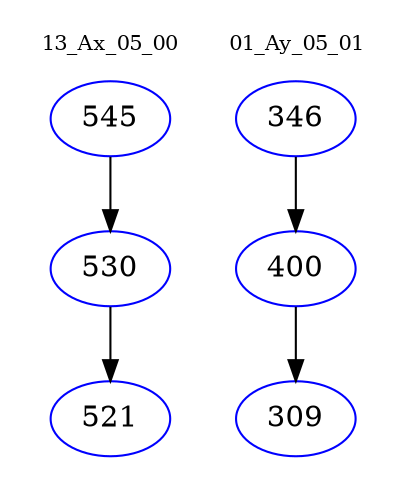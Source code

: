 digraph{
subgraph cluster_0 {
color = white
label = "13_Ax_05_00";
fontsize=10;
T0_545 [label="545", color="blue"]
T0_545 -> T0_530 [color="black"]
T0_530 [label="530", color="blue"]
T0_530 -> T0_521 [color="black"]
T0_521 [label="521", color="blue"]
}
subgraph cluster_1 {
color = white
label = "01_Ay_05_01";
fontsize=10;
T1_346 [label="346", color="blue"]
T1_346 -> T1_400 [color="black"]
T1_400 [label="400", color="blue"]
T1_400 -> T1_309 [color="black"]
T1_309 [label="309", color="blue"]
}
}
